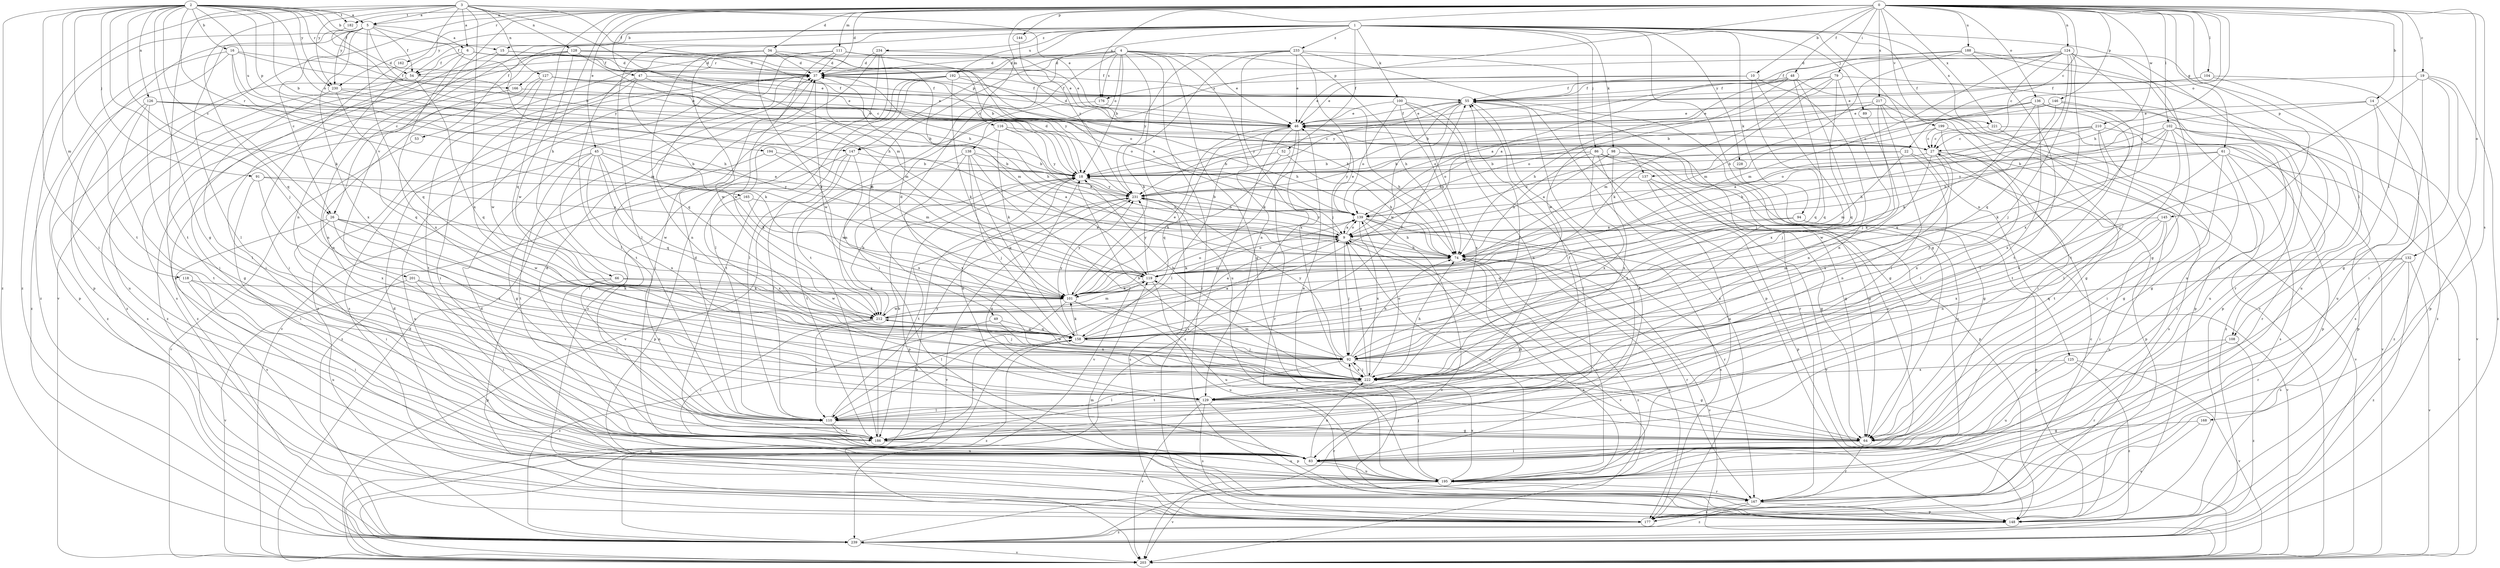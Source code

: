 strict digraph  {
0;
1;
2;
3;
4;
5;
6;
9;
10;
14;
15;
16;
18;
19;
22;
26;
27;
34;
37;
45;
46;
47;
48;
49;
52;
53;
54;
55;
61;
64;
66;
74;
79;
83;
86;
89;
91;
92;
94;
98;
100;
101;
102;
104;
108;
110;
111;
116;
118;
119;
124;
125;
126;
127;
128;
129;
132;
136;
137;
138;
139;
144;
145;
146;
147;
148;
158;
162;
165;
166;
167;
168;
176;
177;
182;
186;
188;
192;
194;
195;
199;
201;
203;
210;
212;
217;
221;
222;
228;
230;
231;
233;
234;
239;
0 -> 5  [label=a];
0 -> 10  [label=b];
0 -> 14  [label=b];
0 -> 19  [label=c];
0 -> 22  [label=c];
0 -> 34  [label=d];
0 -> 37  [label=d];
0 -> 45  [label=e];
0 -> 47  [label=f];
0 -> 48  [label=f];
0 -> 61  [label=g];
0 -> 66  [label=h];
0 -> 74  [label=h];
0 -> 79  [label=i];
0 -> 102  [label=l];
0 -> 104  [label=l];
0 -> 108  [label=l];
0 -> 111  [label=m];
0 -> 116  [label=m];
0 -> 124  [label=n];
0 -> 132  [label=o];
0 -> 136  [label=o];
0 -> 137  [label=o];
0 -> 144  [label=p];
0 -> 145  [label=p];
0 -> 146  [label=p];
0 -> 147  [label=p];
0 -> 158  [label=q];
0 -> 162  [label=r];
0 -> 168  [label=s];
0 -> 176  [label=s];
0 -> 182  [label=t];
0 -> 188  [label=u];
0 -> 199  [label=v];
0 -> 201  [label=v];
0 -> 203  [label=v];
0 -> 210  [label=w];
0 -> 217  [label=x];
0 -> 221  [label=x];
1 -> 15  [label=b];
1 -> 26  [label=c];
1 -> 49  [label=f];
1 -> 52  [label=f];
1 -> 53  [label=f];
1 -> 54  [label=f];
1 -> 64  [label=g];
1 -> 86  [label=j];
1 -> 89  [label=j];
1 -> 94  [label=k];
1 -> 98  [label=k];
1 -> 100  [label=k];
1 -> 108  [label=l];
1 -> 110  [label=l];
1 -> 125  [label=n];
1 -> 147  [label=p];
1 -> 192  [label=u];
1 -> 203  [label=v];
1 -> 221  [label=x];
1 -> 228  [label=y];
1 -> 230  [label=y];
1 -> 233  [label=z];
1 -> 234  [label=z];
2 -> 5  [label=a];
2 -> 15  [label=b];
2 -> 16  [label=b];
2 -> 18  [label=b];
2 -> 26  [label=c];
2 -> 54  [label=f];
2 -> 64  [label=g];
2 -> 83  [label=i];
2 -> 91  [label=j];
2 -> 92  [label=j];
2 -> 101  [label=k];
2 -> 118  [label=m];
2 -> 126  [label=n];
2 -> 137  [label=o];
2 -> 147  [label=p];
2 -> 165  [label=r];
2 -> 166  [label=r];
2 -> 182  [label=t];
2 -> 186  [label=t];
2 -> 194  [label=u];
2 -> 230  [label=y];
2 -> 239  [label=z];
3 -> 5  [label=a];
3 -> 6  [label=a];
3 -> 46  [label=e];
3 -> 74  [label=h];
3 -> 119  [label=m];
3 -> 127  [label=n];
3 -> 128  [label=n];
3 -> 129  [label=n];
3 -> 158  [label=q];
3 -> 186  [label=t];
3 -> 222  [label=x];
3 -> 230  [label=y];
3 -> 239  [label=z];
4 -> 18  [label=b];
4 -> 37  [label=d];
4 -> 46  [label=e];
4 -> 54  [label=f];
4 -> 64  [label=g];
4 -> 74  [label=h];
4 -> 83  [label=i];
4 -> 129  [label=n];
4 -> 138  [label=o];
4 -> 166  [label=r];
4 -> 167  [label=r];
4 -> 176  [label=s];
4 -> 186  [label=t];
4 -> 195  [label=u];
5 -> 6  [label=a];
5 -> 18  [label=b];
5 -> 26  [label=c];
5 -> 54  [label=f];
5 -> 74  [label=h];
5 -> 110  [label=l];
5 -> 148  [label=p];
5 -> 158  [label=q];
5 -> 222  [label=x];
5 -> 230  [label=y];
5 -> 239  [label=z];
6 -> 37  [label=d];
6 -> 46  [label=e];
6 -> 54  [label=f];
6 -> 55  [label=f];
6 -> 83  [label=i];
6 -> 222  [label=x];
9 -> 74  [label=h];
9 -> 92  [label=j];
9 -> 101  [label=k];
9 -> 139  [label=o];
9 -> 203  [label=v];
9 -> 231  [label=y];
10 -> 46  [label=e];
10 -> 55  [label=f];
10 -> 92  [label=j];
10 -> 129  [label=n];
10 -> 158  [label=q];
10 -> 176  [label=s];
14 -> 46  [label=e];
14 -> 74  [label=h];
14 -> 177  [label=s];
14 -> 195  [label=u];
15 -> 37  [label=d];
15 -> 83  [label=i];
15 -> 139  [label=o];
15 -> 195  [label=u];
16 -> 37  [label=d];
16 -> 55  [label=f];
16 -> 74  [label=h];
16 -> 119  [label=m];
16 -> 148  [label=p];
16 -> 239  [label=z];
18 -> 37  [label=d];
18 -> 64  [label=g];
18 -> 129  [label=n];
18 -> 148  [label=p];
18 -> 231  [label=y];
19 -> 55  [label=f];
19 -> 64  [label=g];
19 -> 83  [label=i];
19 -> 92  [label=j];
19 -> 148  [label=p];
19 -> 239  [label=z];
22 -> 18  [label=b];
22 -> 119  [label=m];
22 -> 139  [label=o];
22 -> 186  [label=t];
22 -> 222  [label=x];
26 -> 9  [label=a];
26 -> 83  [label=i];
26 -> 92  [label=j];
26 -> 177  [label=s];
26 -> 212  [label=w];
26 -> 222  [label=x];
27 -> 18  [label=b];
27 -> 129  [label=n];
27 -> 148  [label=p];
27 -> 203  [label=v];
27 -> 212  [label=w];
27 -> 222  [label=x];
34 -> 9  [label=a];
34 -> 37  [label=d];
34 -> 101  [label=k];
34 -> 110  [label=l];
34 -> 119  [label=m];
34 -> 129  [label=n];
34 -> 212  [label=w];
37 -> 55  [label=f];
37 -> 74  [label=h];
37 -> 177  [label=s];
37 -> 203  [label=v];
37 -> 212  [label=w];
45 -> 18  [label=b];
45 -> 101  [label=k];
45 -> 110  [label=l];
45 -> 158  [label=q];
45 -> 186  [label=t];
45 -> 195  [label=u];
45 -> 212  [label=w];
45 -> 222  [label=x];
46 -> 27  [label=c];
46 -> 37  [label=d];
46 -> 55  [label=f];
46 -> 110  [label=l];
46 -> 158  [label=q];
46 -> 167  [label=r];
46 -> 177  [label=s];
46 -> 239  [label=z];
47 -> 55  [label=f];
47 -> 83  [label=i];
47 -> 101  [label=k];
47 -> 139  [label=o];
47 -> 186  [label=t];
48 -> 55  [label=f];
48 -> 74  [label=h];
48 -> 148  [label=p];
48 -> 158  [label=q];
48 -> 212  [label=w];
48 -> 222  [label=x];
48 -> 231  [label=y];
49 -> 158  [label=q];
49 -> 222  [label=x];
49 -> 239  [label=z];
52 -> 18  [label=b];
52 -> 74  [label=h];
52 -> 101  [label=k];
53 -> 203  [label=v];
54 -> 27  [label=c];
54 -> 158  [label=q];
54 -> 195  [label=u];
54 -> 239  [label=z];
55 -> 46  [label=e];
55 -> 64  [label=g];
55 -> 101  [label=k];
55 -> 167  [label=r];
55 -> 186  [label=t];
55 -> 212  [label=w];
55 -> 231  [label=y];
61 -> 18  [label=b];
61 -> 64  [label=g];
61 -> 83  [label=i];
61 -> 177  [label=s];
61 -> 203  [label=v];
61 -> 222  [label=x];
61 -> 231  [label=y];
64 -> 46  [label=e];
64 -> 83  [label=i];
64 -> 167  [label=r];
66 -> 101  [label=k];
66 -> 110  [label=l];
66 -> 148  [label=p];
66 -> 212  [label=w];
74 -> 119  [label=m];
74 -> 167  [label=r];
74 -> 177  [label=s];
74 -> 195  [label=u];
74 -> 203  [label=v];
74 -> 239  [label=z];
79 -> 46  [label=e];
79 -> 55  [label=f];
79 -> 92  [label=j];
79 -> 101  [label=k];
79 -> 119  [label=m];
79 -> 148  [label=p];
79 -> 158  [label=q];
83 -> 55  [label=f];
83 -> 195  [label=u];
83 -> 222  [label=x];
86 -> 18  [label=b];
86 -> 64  [label=g];
86 -> 74  [label=h];
86 -> 83  [label=i];
86 -> 148  [label=p];
86 -> 195  [label=u];
86 -> 222  [label=x];
86 -> 231  [label=y];
89 -> 129  [label=n];
91 -> 9  [label=a];
91 -> 83  [label=i];
91 -> 222  [label=x];
91 -> 231  [label=y];
92 -> 18  [label=b];
92 -> 55  [label=f];
92 -> 64  [label=g];
92 -> 74  [label=h];
92 -> 186  [label=t];
92 -> 212  [label=w];
92 -> 222  [label=x];
92 -> 231  [label=y];
94 -> 9  [label=a];
94 -> 148  [label=p];
94 -> 158  [label=q];
94 -> 203  [label=v];
98 -> 9  [label=a];
98 -> 18  [label=b];
98 -> 64  [label=g];
98 -> 195  [label=u];
98 -> 222  [label=x];
100 -> 46  [label=e];
100 -> 74  [label=h];
100 -> 83  [label=i];
100 -> 129  [label=n];
100 -> 139  [label=o];
100 -> 222  [label=x];
101 -> 37  [label=d];
101 -> 46  [label=e];
101 -> 92  [label=j];
101 -> 110  [label=l];
101 -> 139  [label=o];
101 -> 195  [label=u];
101 -> 212  [label=w];
101 -> 231  [label=y];
102 -> 27  [label=c];
102 -> 74  [label=h];
102 -> 101  [label=k];
102 -> 110  [label=l];
102 -> 139  [label=o];
102 -> 148  [label=p];
102 -> 167  [label=r];
102 -> 239  [label=z];
104 -> 46  [label=e];
104 -> 55  [label=f];
104 -> 195  [label=u];
104 -> 239  [label=z];
108 -> 92  [label=j];
108 -> 167  [label=r];
108 -> 239  [label=z];
110 -> 37  [label=d];
110 -> 64  [label=g];
110 -> 186  [label=t];
110 -> 195  [label=u];
110 -> 231  [label=y];
111 -> 37  [label=d];
111 -> 46  [label=e];
111 -> 158  [label=q];
111 -> 212  [label=w];
111 -> 231  [label=y];
111 -> 239  [label=z];
116 -> 9  [label=a];
116 -> 27  [label=c];
116 -> 101  [label=k];
116 -> 231  [label=y];
116 -> 239  [label=z];
118 -> 83  [label=i];
118 -> 101  [label=k];
118 -> 195  [label=u];
119 -> 101  [label=k];
119 -> 139  [label=o];
119 -> 195  [label=u];
119 -> 231  [label=y];
124 -> 9  [label=a];
124 -> 27  [label=c];
124 -> 37  [label=d];
124 -> 55  [label=f];
124 -> 64  [label=g];
124 -> 83  [label=i];
124 -> 92  [label=j];
124 -> 119  [label=m];
124 -> 158  [label=q];
124 -> 186  [label=t];
124 -> 222  [label=x];
125 -> 195  [label=u];
125 -> 203  [label=v];
125 -> 222  [label=x];
125 -> 239  [label=z];
126 -> 9  [label=a];
126 -> 18  [label=b];
126 -> 46  [label=e];
126 -> 64  [label=g];
126 -> 177  [label=s];
126 -> 186  [label=t];
127 -> 27  [label=c];
127 -> 46  [label=e];
127 -> 55  [label=f];
127 -> 129  [label=n];
127 -> 212  [label=w];
127 -> 239  [label=z];
128 -> 18  [label=b];
128 -> 37  [label=d];
128 -> 46  [label=e];
128 -> 119  [label=m];
128 -> 129  [label=n];
128 -> 177  [label=s];
128 -> 212  [label=w];
128 -> 239  [label=z];
129 -> 55  [label=f];
129 -> 110  [label=l];
129 -> 148  [label=p];
129 -> 167  [label=r];
129 -> 177  [label=s];
129 -> 203  [label=v];
132 -> 119  [label=m];
132 -> 158  [label=q];
132 -> 167  [label=r];
132 -> 177  [label=s];
132 -> 203  [label=v];
132 -> 239  [label=z];
136 -> 18  [label=b];
136 -> 46  [label=e];
136 -> 110  [label=l];
136 -> 139  [label=o];
136 -> 158  [label=q];
136 -> 186  [label=t];
136 -> 195  [label=u];
136 -> 239  [label=z];
137 -> 64  [label=g];
137 -> 148  [label=p];
137 -> 203  [label=v];
137 -> 231  [label=y];
138 -> 9  [label=a];
138 -> 18  [label=b];
138 -> 92  [label=j];
138 -> 158  [label=q];
138 -> 203  [label=v];
138 -> 212  [label=w];
138 -> 222  [label=x];
139 -> 9  [label=a];
139 -> 18  [label=b];
139 -> 46  [label=e];
139 -> 74  [label=h];
139 -> 167  [label=r];
139 -> 177  [label=s];
139 -> 203  [label=v];
139 -> 222  [label=x];
144 -> 231  [label=y];
145 -> 9  [label=a];
145 -> 83  [label=i];
145 -> 129  [label=n];
145 -> 195  [label=u];
145 -> 222  [label=x];
146 -> 18  [label=b];
146 -> 46  [label=e];
146 -> 101  [label=k];
146 -> 203  [label=v];
146 -> 222  [label=x];
147 -> 18  [label=b];
147 -> 110  [label=l];
147 -> 148  [label=p];
147 -> 186  [label=t];
147 -> 222  [label=x];
148 -> 37  [label=d];
148 -> 119  [label=m];
148 -> 239  [label=z];
158 -> 9  [label=a];
158 -> 55  [label=f];
158 -> 92  [label=j];
158 -> 101  [label=k];
158 -> 186  [label=t];
158 -> 231  [label=y];
158 -> 239  [label=z];
162 -> 83  [label=i];
165 -> 119  [label=m];
165 -> 139  [label=o];
165 -> 222  [label=x];
166 -> 46  [label=e];
166 -> 239  [label=z];
167 -> 148  [label=p];
167 -> 177  [label=s];
167 -> 239  [label=z];
168 -> 64  [label=g];
168 -> 177  [label=s];
176 -> 74  [label=h];
176 -> 203  [label=v];
177 -> 27  [label=c];
177 -> 37  [label=d];
182 -> 231  [label=y];
186 -> 18  [label=b];
186 -> 37  [label=d];
186 -> 74  [label=h];
186 -> 195  [label=u];
188 -> 9  [label=a];
188 -> 37  [label=d];
188 -> 119  [label=m];
188 -> 167  [label=r];
188 -> 186  [label=t];
188 -> 195  [label=u];
192 -> 55  [label=f];
192 -> 74  [label=h];
192 -> 101  [label=k];
192 -> 110  [label=l];
192 -> 177  [label=s];
192 -> 186  [label=t];
194 -> 18  [label=b];
194 -> 64  [label=g];
194 -> 119  [label=m];
195 -> 9  [label=a];
195 -> 92  [label=j];
195 -> 167  [label=r];
195 -> 203  [label=v];
195 -> 222  [label=x];
199 -> 27  [label=c];
199 -> 110  [label=l];
199 -> 139  [label=o];
199 -> 177  [label=s];
201 -> 83  [label=i];
201 -> 101  [label=k];
201 -> 129  [label=n];
201 -> 203  [label=v];
203 -> 18  [label=b];
203 -> 37  [label=d];
203 -> 158  [label=q];
210 -> 9  [label=a];
210 -> 27  [label=c];
210 -> 64  [label=g];
210 -> 74  [label=h];
210 -> 92  [label=j];
210 -> 148  [label=p];
212 -> 9  [label=a];
212 -> 18  [label=b];
212 -> 83  [label=i];
212 -> 92  [label=j];
212 -> 110  [label=l];
212 -> 119  [label=m];
212 -> 158  [label=q];
217 -> 46  [label=e];
217 -> 64  [label=g];
217 -> 83  [label=i];
217 -> 92  [label=j];
217 -> 110  [label=l];
217 -> 139  [label=o];
221 -> 27  [label=c];
221 -> 83  [label=i];
221 -> 203  [label=v];
222 -> 9  [label=a];
222 -> 18  [label=b];
222 -> 74  [label=h];
222 -> 92  [label=j];
222 -> 110  [label=l];
222 -> 119  [label=m];
222 -> 129  [label=n];
222 -> 139  [label=o];
228 -> 64  [label=g];
230 -> 46  [label=e];
230 -> 110  [label=l];
230 -> 119  [label=m];
230 -> 158  [label=q];
231 -> 139  [label=o];
231 -> 177  [label=s];
231 -> 186  [label=t];
231 -> 203  [label=v];
233 -> 37  [label=d];
233 -> 46  [label=e];
233 -> 92  [label=j];
233 -> 101  [label=k];
233 -> 148  [label=p];
233 -> 177  [label=s];
233 -> 222  [label=x];
233 -> 231  [label=y];
234 -> 37  [label=d];
234 -> 74  [label=h];
234 -> 83  [label=i];
234 -> 110  [label=l];
234 -> 186  [label=t];
239 -> 9  [label=a];
239 -> 203  [label=v];
}
